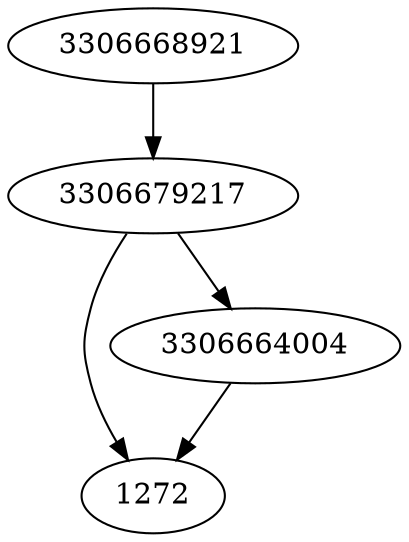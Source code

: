 strict digraph  {
1272;
3306668921;
3306679217;
3306664004;
3306668921 -> 3306679217;
3306679217 -> 3306664004;
3306679217 -> 1272;
3306664004 -> 1272;
}
